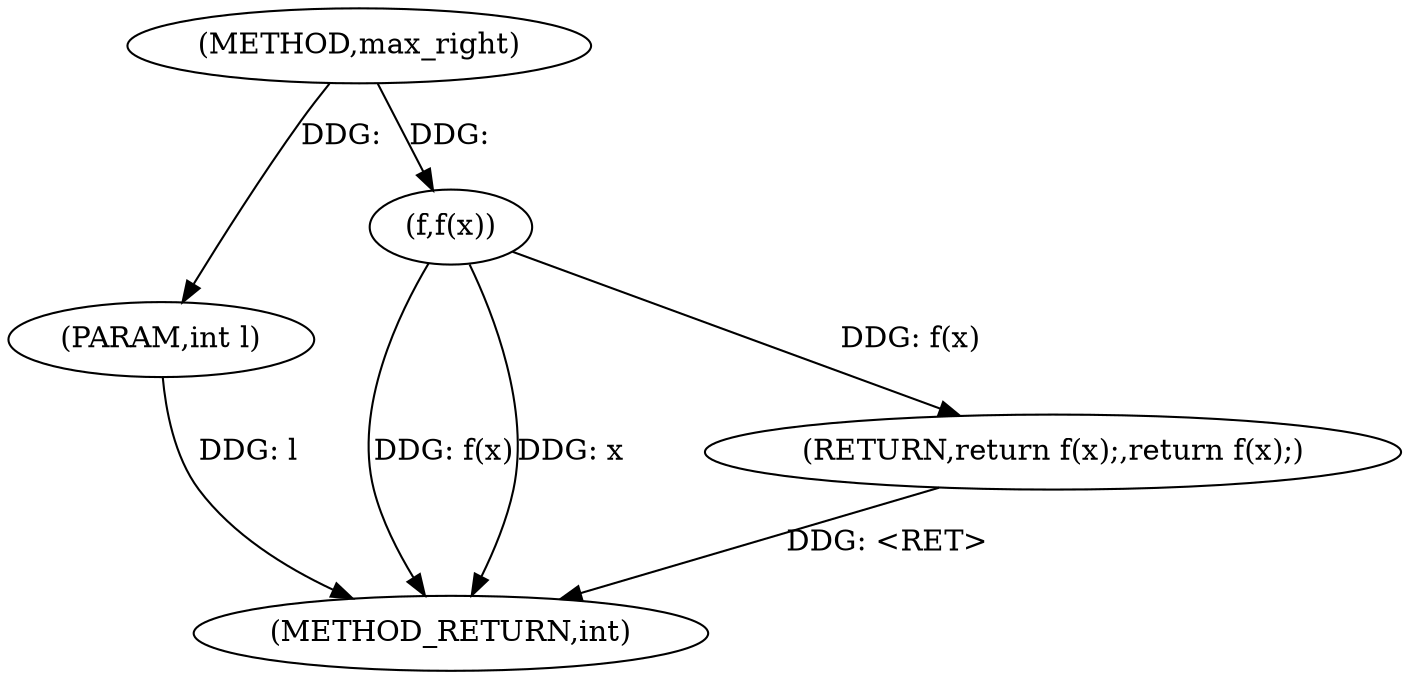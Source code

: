 digraph "max_right" {  
"1000347" [label = "(METHOD,max_right)" ]
"1000354" [label = "(METHOD_RETURN,int)" ]
"1000348" [label = "(PARAM,int l)" ]
"1000351" [label = "(RETURN,return f(x);,return f(x);)" ]
"1000352" [label = "(f,f(x))" ]
  "1000351" -> "1000354"  [ label = "DDG: <RET>"] 
  "1000348" -> "1000354"  [ label = "DDG: l"] 
  "1000352" -> "1000354"  [ label = "DDG: f(x)"] 
  "1000352" -> "1000354"  [ label = "DDG: x"] 
  "1000347" -> "1000348"  [ label = "DDG: "] 
  "1000352" -> "1000351"  [ label = "DDG: f(x)"] 
  "1000347" -> "1000352"  [ label = "DDG: "] 
}
